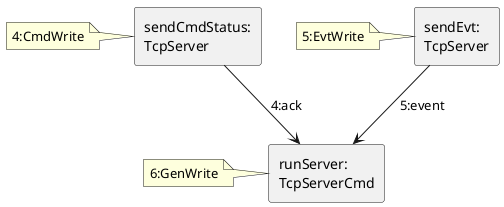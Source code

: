 @startuml
skinparam linestyle ortho
rectangle "sendEvt:\nTcpServer" as SEVT
rectangle "sendCmdStatus:\nTcpServer" as SCS
rectangle "runServer:\nTcpServerCmd" as RSCM
 
note left of SCS : 4:CmdWrite
SCS --> RSCM: 4:ack
 
note left of SEVT : 5:EvtWrite
SEVT --> RSCM: 5:event
 
note left of RSCM : 6:GenWrite
@enduml
